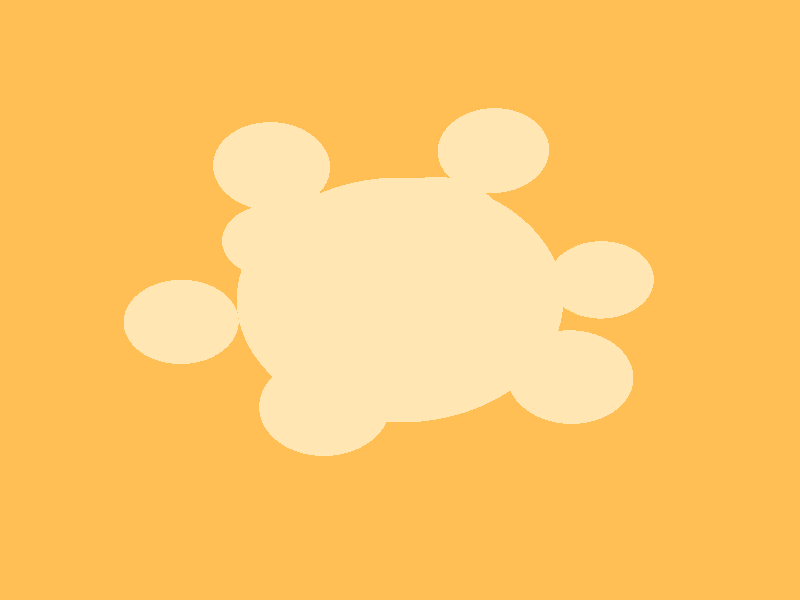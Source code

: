 background { color red 0.078 green 0.361 blue 0.753 }

camera {
    location <2.1, 1.3, 1.7>
    direction <-0.700389, -0.433574, -0.566982>
    right <-0.436046, 0.704383, 0>
    up <-0.399372, -0.24723, 0.682401>
} // camera

light_source {
    <4, 3, 2> color red 0.57735 green 0.57735 blue 0.57735
} // light

light_source {
    <1, -4, 4> color red 0.57735 green 0.57735 blue 0.57735
} // light

light_source {
    <-3, 1, 5> color red 0.57735 green 0.57735 blue 0.57735
} // light

#declare txt001 = texture {
    pigment {
        color red 1 green 0.75 blue 0.33
    } // pigment
    // normal { bumps, ripples, etc. }
    finish {
        ambient 0.2
        diffuse 0.8
    } // finish
} // texture txt001

object {
    triangle {
        <12, 12, -0.5>,
        <-12, -12, -0.5>,
        <12, -12, -0.5>
    } // tri
    texture { txt001 }
} // object

object {
    triangle {
        <12, 12, -0.5>,
        <-12, 12, -0.5>,
        <-12, -12, -0.5>
    } // tri
    texture { txt001 }
} // object

#declare txt002 = texture {
    pigment {
        color red 1 green 0.9 blue 0.7
    } // pigment
    // normal { bumps, ripples, etc. }
    finish {
        ambient 0
        diffuse 0.5
        phong 0.5  phong_size 45.2776
        reflection 0.5
    } // finish
} // texture txt002

sphere { <0, 0, 0>, 0.5  texture { txt002 } }

sphere { <0.272166, 0.272166, 0.544331>, 0.166667  texture { txt002 } }

sphere { <0.643951, 0.172546, 1.11022e-16>, 0.166667  texture { txt002 } }

sphere { <0.172546, 0.643951, 1.11022e-16>, 0.166667  texture { txt002 } }

sphere { <-0.371785, 0.0996195, 0.544331>, 0.166667  texture { txt002 } }

sphere { <-0.471405, 0.471405, 1.11022e-16>, 0.166667  texture { txt002 } }

sphere { <-0.643951, -0.172546, 1.11022e-16>, 0.166667  texture { txt002 } }

sphere { <0.0996195, -0.371785, 0.544331>, 0.166667  texture { txt002 } }

sphere { <-0.172546, -0.643951, 1.11022e-16>, 0.166667  texture { txt002 } }

sphere { <0.471405, -0.471405, 1.11022e-16>, 0.166667  texture { txt002 } }

